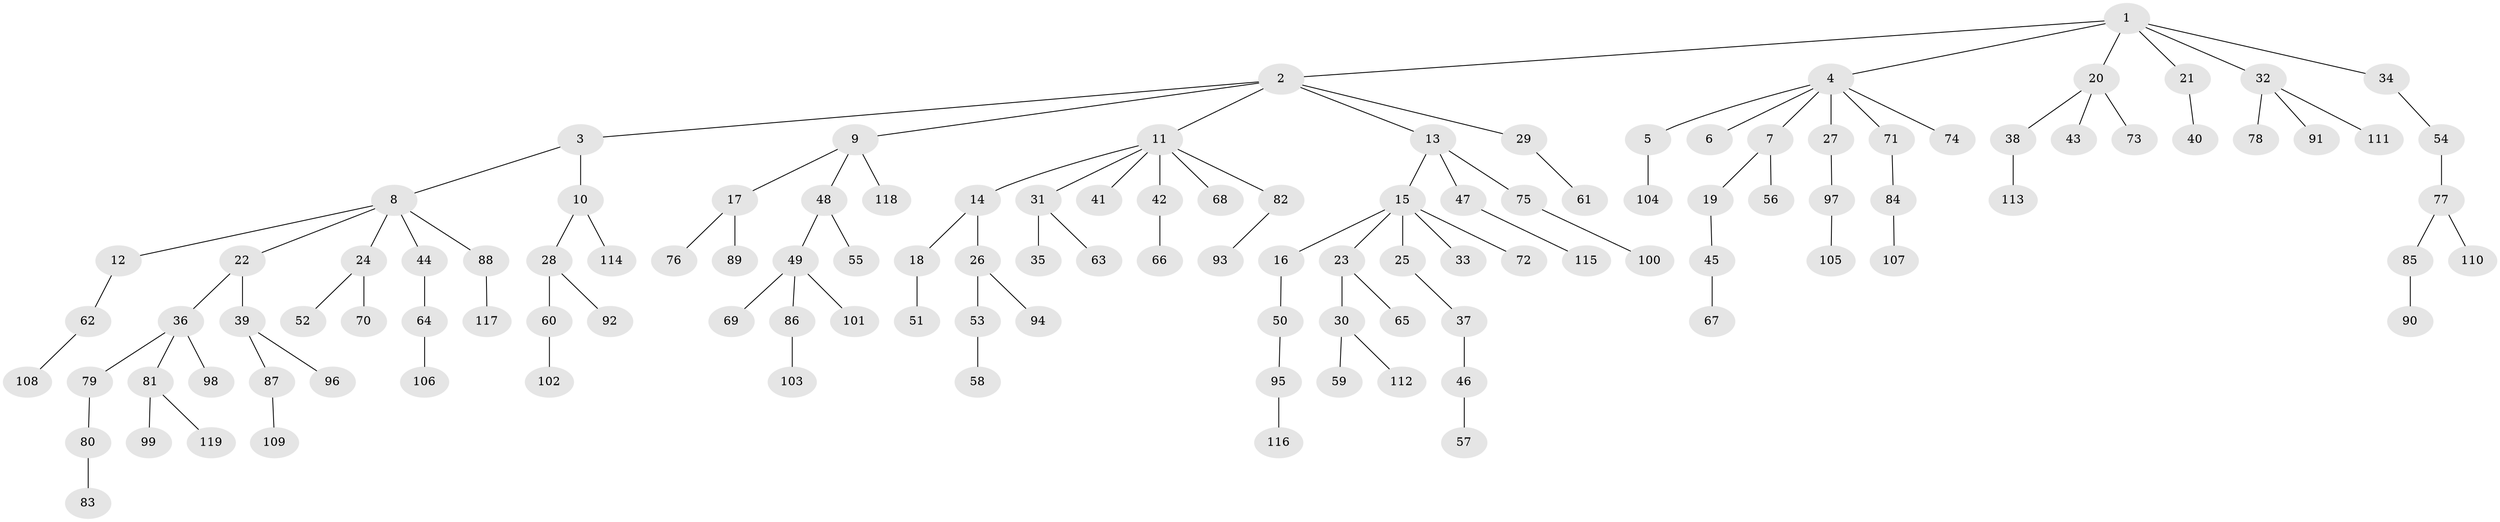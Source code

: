// coarse degree distribution, {6: 0.075, 3: 0.0625, 1: 0.55, 2: 0.2375, 4: 0.0625, 5: 0.0125}
// Generated by graph-tools (version 1.1) at 2025/24/03/03/25 07:24:06]
// undirected, 119 vertices, 118 edges
graph export_dot {
graph [start="1"]
  node [color=gray90,style=filled];
  1;
  2;
  3;
  4;
  5;
  6;
  7;
  8;
  9;
  10;
  11;
  12;
  13;
  14;
  15;
  16;
  17;
  18;
  19;
  20;
  21;
  22;
  23;
  24;
  25;
  26;
  27;
  28;
  29;
  30;
  31;
  32;
  33;
  34;
  35;
  36;
  37;
  38;
  39;
  40;
  41;
  42;
  43;
  44;
  45;
  46;
  47;
  48;
  49;
  50;
  51;
  52;
  53;
  54;
  55;
  56;
  57;
  58;
  59;
  60;
  61;
  62;
  63;
  64;
  65;
  66;
  67;
  68;
  69;
  70;
  71;
  72;
  73;
  74;
  75;
  76;
  77;
  78;
  79;
  80;
  81;
  82;
  83;
  84;
  85;
  86;
  87;
  88;
  89;
  90;
  91;
  92;
  93;
  94;
  95;
  96;
  97;
  98;
  99;
  100;
  101;
  102;
  103;
  104;
  105;
  106;
  107;
  108;
  109;
  110;
  111;
  112;
  113;
  114;
  115;
  116;
  117;
  118;
  119;
  1 -- 2;
  1 -- 4;
  1 -- 20;
  1 -- 21;
  1 -- 32;
  1 -- 34;
  2 -- 3;
  2 -- 9;
  2 -- 11;
  2 -- 13;
  2 -- 29;
  3 -- 8;
  3 -- 10;
  4 -- 5;
  4 -- 6;
  4 -- 7;
  4 -- 27;
  4 -- 71;
  4 -- 74;
  5 -- 104;
  7 -- 19;
  7 -- 56;
  8 -- 12;
  8 -- 22;
  8 -- 24;
  8 -- 44;
  8 -- 88;
  9 -- 17;
  9 -- 48;
  9 -- 118;
  10 -- 28;
  10 -- 114;
  11 -- 14;
  11 -- 31;
  11 -- 41;
  11 -- 42;
  11 -- 68;
  11 -- 82;
  12 -- 62;
  13 -- 15;
  13 -- 47;
  13 -- 75;
  14 -- 18;
  14 -- 26;
  15 -- 16;
  15 -- 23;
  15 -- 25;
  15 -- 33;
  15 -- 72;
  16 -- 50;
  17 -- 76;
  17 -- 89;
  18 -- 51;
  19 -- 45;
  20 -- 38;
  20 -- 43;
  20 -- 73;
  21 -- 40;
  22 -- 36;
  22 -- 39;
  23 -- 30;
  23 -- 65;
  24 -- 52;
  24 -- 70;
  25 -- 37;
  26 -- 53;
  26 -- 94;
  27 -- 97;
  28 -- 60;
  28 -- 92;
  29 -- 61;
  30 -- 59;
  30 -- 112;
  31 -- 35;
  31 -- 63;
  32 -- 78;
  32 -- 91;
  32 -- 111;
  34 -- 54;
  36 -- 79;
  36 -- 81;
  36 -- 98;
  37 -- 46;
  38 -- 113;
  39 -- 87;
  39 -- 96;
  42 -- 66;
  44 -- 64;
  45 -- 67;
  46 -- 57;
  47 -- 115;
  48 -- 49;
  48 -- 55;
  49 -- 69;
  49 -- 86;
  49 -- 101;
  50 -- 95;
  53 -- 58;
  54 -- 77;
  60 -- 102;
  62 -- 108;
  64 -- 106;
  71 -- 84;
  75 -- 100;
  77 -- 85;
  77 -- 110;
  79 -- 80;
  80 -- 83;
  81 -- 99;
  81 -- 119;
  82 -- 93;
  84 -- 107;
  85 -- 90;
  86 -- 103;
  87 -- 109;
  88 -- 117;
  95 -- 116;
  97 -- 105;
}
